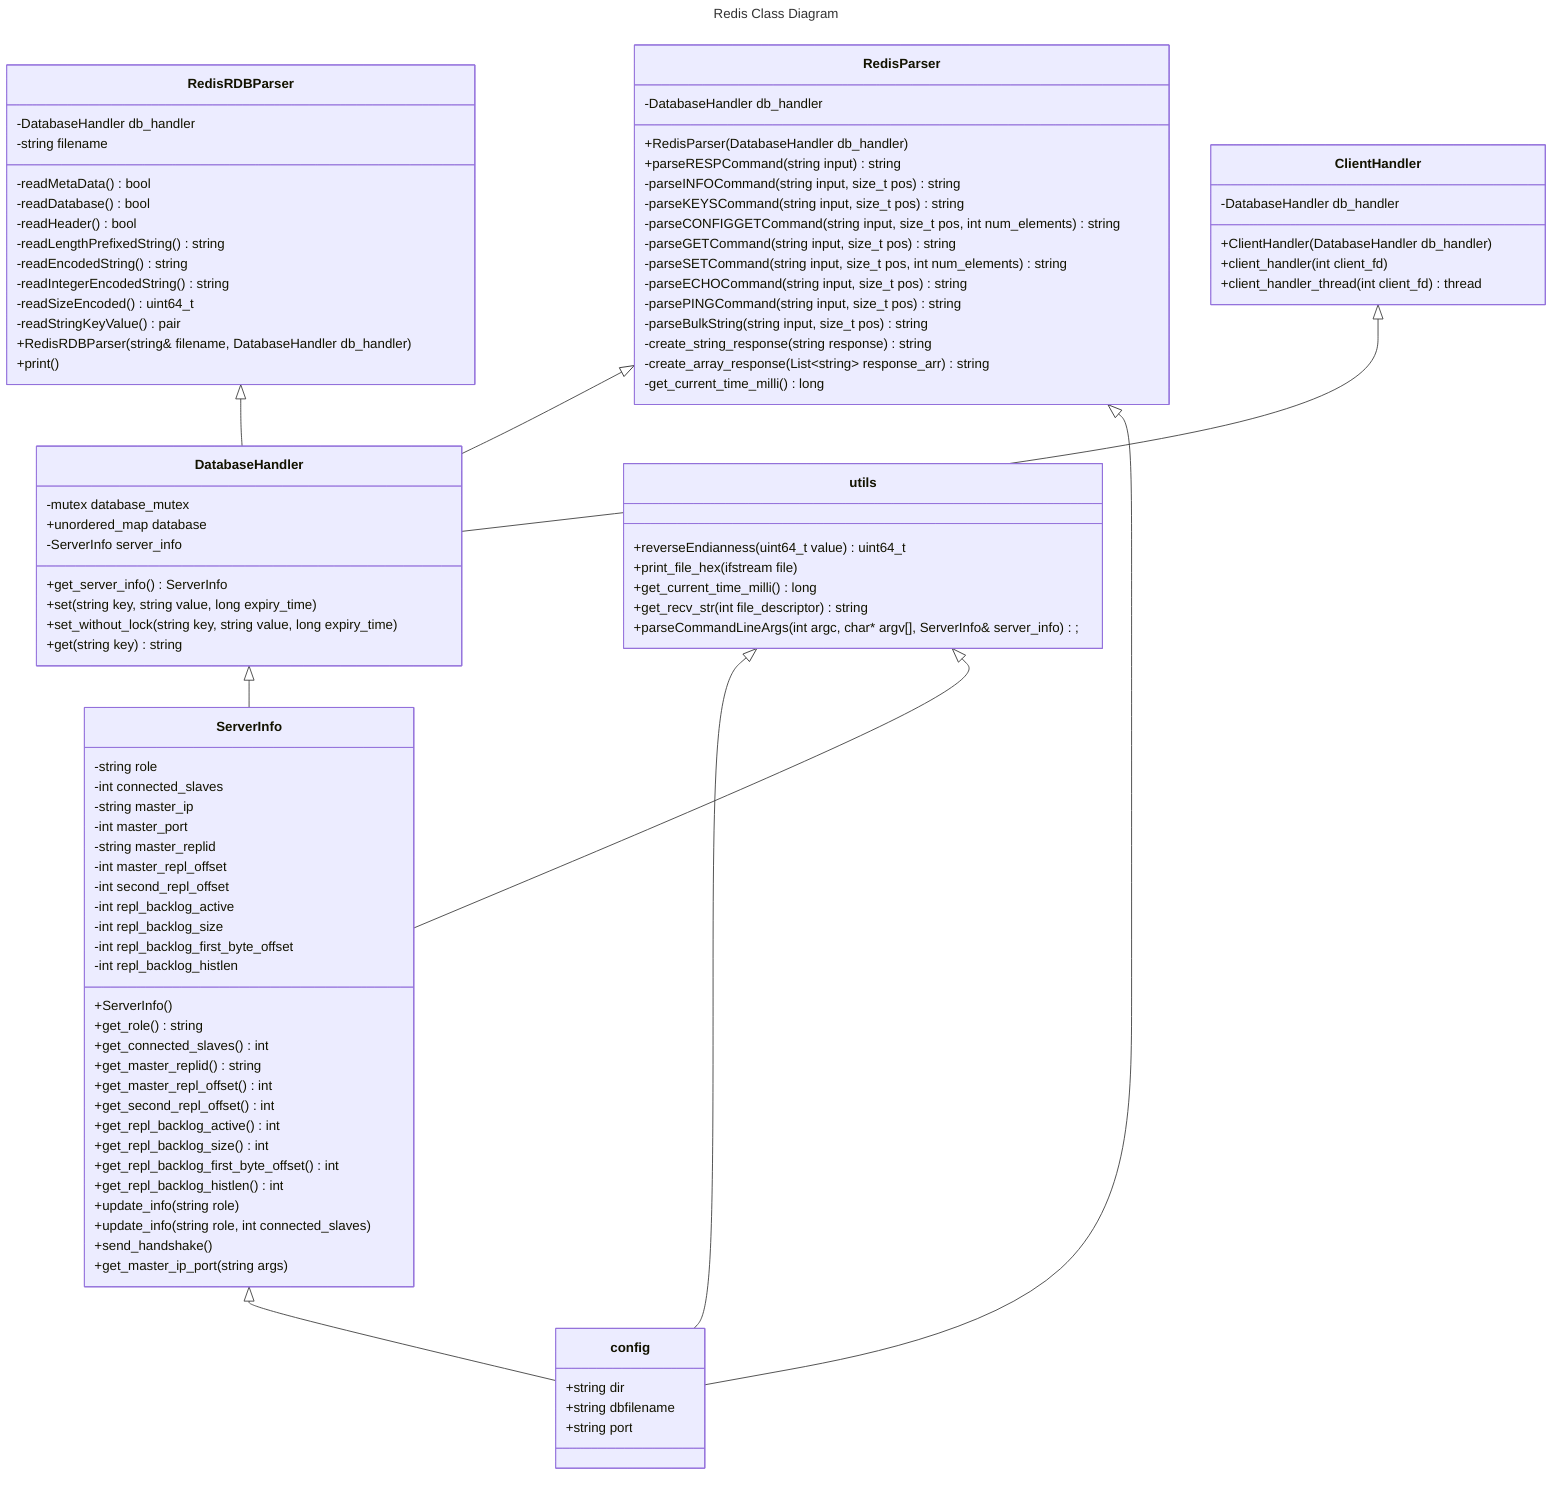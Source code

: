 ---
title: Redis Class Diagram
---
classDiagram
    RedisRDBParser <|-- DatabaseHandler
    ClientHandler <|-- DatabaseHandler
    RedisParser <|-- DatabaseHandler
    DatabaseHandler <|-- ServerInfo
    RedisParser <|-- config
    utils <|-- config
    ServerInfo <|-- config
    utils <|-- ServerInfo 
    class RedisRDBParser{
        -DatabaseHandler db_handler
        -string filename
        -readMetaData() bool
        -readDatabase() bool
        -readHeader() bool
        -readLengthPrefixedString() string
        -readEncodedString() string
        -readIntegerEncodedString() string
        -readSizeEncoded() uint64_t
        -readStringKeyValue() pair
        +RedisRDBParser(string& filename, DatabaseHandler db_handler)
        +print()
    }
    class DatabaseHandler{
        -mutex database_mutex
        +unordered_map database
        -ServerInfo server_info
        +get_server_info() ServerInfo
        +set(string key, string value, long expiry_time) 
        +set_without_lock(string key, string value, long expiry_time)
        +get(string key) string
    }
    class ClientHandler{ 
        +ClientHandler(DatabaseHandler db_handler)
        +client_handler(int client_fd)
        +client_handler_thread(int client_fd) thread
        -DatabaseHandler db_handler
    }
    class RedisParser{
        +RedisParser(DatabaseHandler db_handler)
        +parseRESPCommand(string input) string
        -DatabaseHandler db_handler
        -parseINFOCommand(string input, size_t pos) string
        -parseKEYSCommand(string input, size_t pos) string
        -parseCONFIGGETCommand(string input, size_t pos, int num_elements) string
        -parseGETCommand(string input, size_t pos) string
        -parseSETCommand(string input, size_t pos, int num_elements) string
        -parseECHOCommand(string input, size_t pos) string
        -parsePINGCommand(string input, size_t pos) string
        -parseBulkString(string input, size_t pos) string
        -create_string_response(string response) string
        -create_array_response(List~string~ response_arr) string
        -get_current_time_milli() long
    }
    class ServerInfo{
        +ServerInfo()
        +get_role() string
        +get_connected_slaves() int
        +get_master_replid() string
        +get_master_repl_offset() int
        +get_second_repl_offset() int
        +get_repl_backlog_active() int
        +get_repl_backlog_size() int
        +get_repl_backlog_first_byte_offset() int
        +get_repl_backlog_histlen() int
        +update_info(string role)
        +update_info(string role, int connected_slaves)
        +send_handshake()
        +get_master_ip_port(string args)

        -string role
        -int connected_slaves
        -string master_ip
        -int master_port
        -string master_replid
        -int master_repl_offset
        -int second_repl_offset
        -int repl_backlog_active
        -int repl_backlog_size
        -int repl_backlog_first_byte_offset
        -int repl_backlog_histlen
    }
    class config{
        +string dir
        +string dbfilename
        +string port
    }
    class utils{
        +reverseEndianness(uint64_t value) uint64_t
        +print_file_hex(ifstream file)
        +get_current_time_milli() long
        +get_recv_str(int file_descriptor) string
        +parseCommandLineArgs(int argc, char* argv[], ServerInfo& server_info);
    }